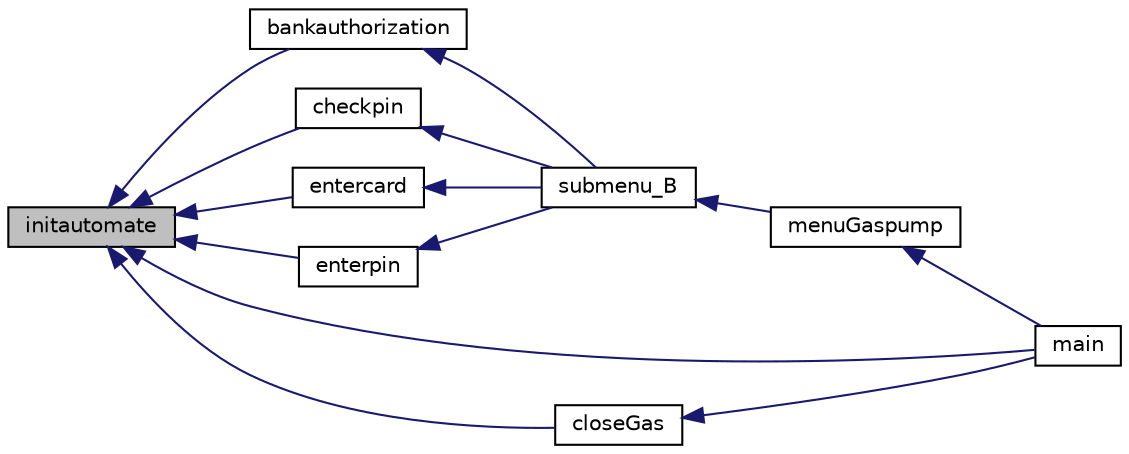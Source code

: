 digraph "initautomate"
{
 // INTERACTIVE_SVG=YES
  edge [fontname="Helvetica",fontsize="10",labelfontname="Helvetica",labelfontsize="10"];
  node [fontname="Helvetica",fontsize="10",shape=record];
  rankdir="LR";
  Node1 [label="initautomate",height=0.2,width=0.4,color="black", fillcolor="grey75", style="filled" fontcolor="black"];
  Node1 -> Node2 [dir="back",color="midnightblue",fontsize="10",style="solid",fontname="Helvetica"];
  Node2 [label="bankauthorization",height=0.2,width=0.4,color="black", fillcolor="white", style="filled",URL="$d0/d1b/gaspump_8cpp.html#a1efee6481abd32ed72d52e5bfa8b15f0"];
  Node2 -> Node3 [dir="back",color="midnightblue",fontsize="10",style="solid",fontname="Helvetica"];
  Node3 [label="submenu_B",height=0.2,width=0.4,color="black", fillcolor="white", style="filled",URL="$d0/d1b/gaspump_8cpp.html#a7d4c56281c27897a60fa7413aa3f0c93"];
  Node3 -> Node4 [dir="back",color="midnightblue",fontsize="10",style="solid",fontname="Helvetica"];
  Node4 [label="menuGaspump",height=0.2,width=0.4,color="black", fillcolor="white", style="filled",URL="$d0/d1b/gaspump_8cpp.html#a84c358c169c3cc38bbbc5cf00c904bc1"];
  Node4 -> Node5 [dir="back",color="midnightblue",fontsize="10",style="solid",fontname="Helvetica"];
  Node5 [label="main",height=0.2,width=0.4,color="black", fillcolor="white", style="filled",URL="$d0/dbc/automate_8cpp.html#a3c04138a5bfe5d72780bb7e82a18e627"];
  Node1 -> Node6 [dir="back",color="midnightblue",fontsize="10",style="solid",fontname="Helvetica"];
  Node6 [label="checkpin",height=0.2,width=0.4,color="black", fillcolor="white", style="filled",URL="$d0/d1b/gaspump_8cpp.html#a130d5f9cc53c2fade5b106dc0aa54786"];
  Node6 -> Node3 [dir="back",color="midnightblue",fontsize="10",style="solid",fontname="Helvetica"];
  Node1 -> Node7 [dir="back",color="midnightblue",fontsize="10",style="solid",fontname="Helvetica"];
  Node7 [label="closeGas",height=0.2,width=0.4,color="black", fillcolor="white", style="filled",URL="$d0/dbc/automate_8cpp.html#a21bf39cd9adba65f3204bf0e60fd64b1"];
  Node7 -> Node5 [dir="back",color="midnightblue",fontsize="10",style="solid",fontname="Helvetica"];
  Node1 -> Node8 [dir="back",color="midnightblue",fontsize="10",style="solid",fontname="Helvetica"];
  Node8 [label="entercard",height=0.2,width=0.4,color="black", fillcolor="white", style="filled",URL="$d0/d1b/gaspump_8cpp.html#a2c3fc72e910f124e4e30be2417ee92d5"];
  Node8 -> Node3 [dir="back",color="midnightblue",fontsize="10",style="solid",fontname="Helvetica"];
  Node1 -> Node9 [dir="back",color="midnightblue",fontsize="10",style="solid",fontname="Helvetica"];
  Node9 [label="enterpin",height=0.2,width=0.4,color="black", fillcolor="white", style="filled",URL="$d0/d1b/gaspump_8cpp.html#ae68e7839ef1e57bc6388efd36175508b"];
  Node9 -> Node3 [dir="back",color="midnightblue",fontsize="10",style="solid",fontname="Helvetica"];
  Node1 -> Node5 [dir="back",color="midnightblue",fontsize="10",style="solid",fontname="Helvetica"];
}
